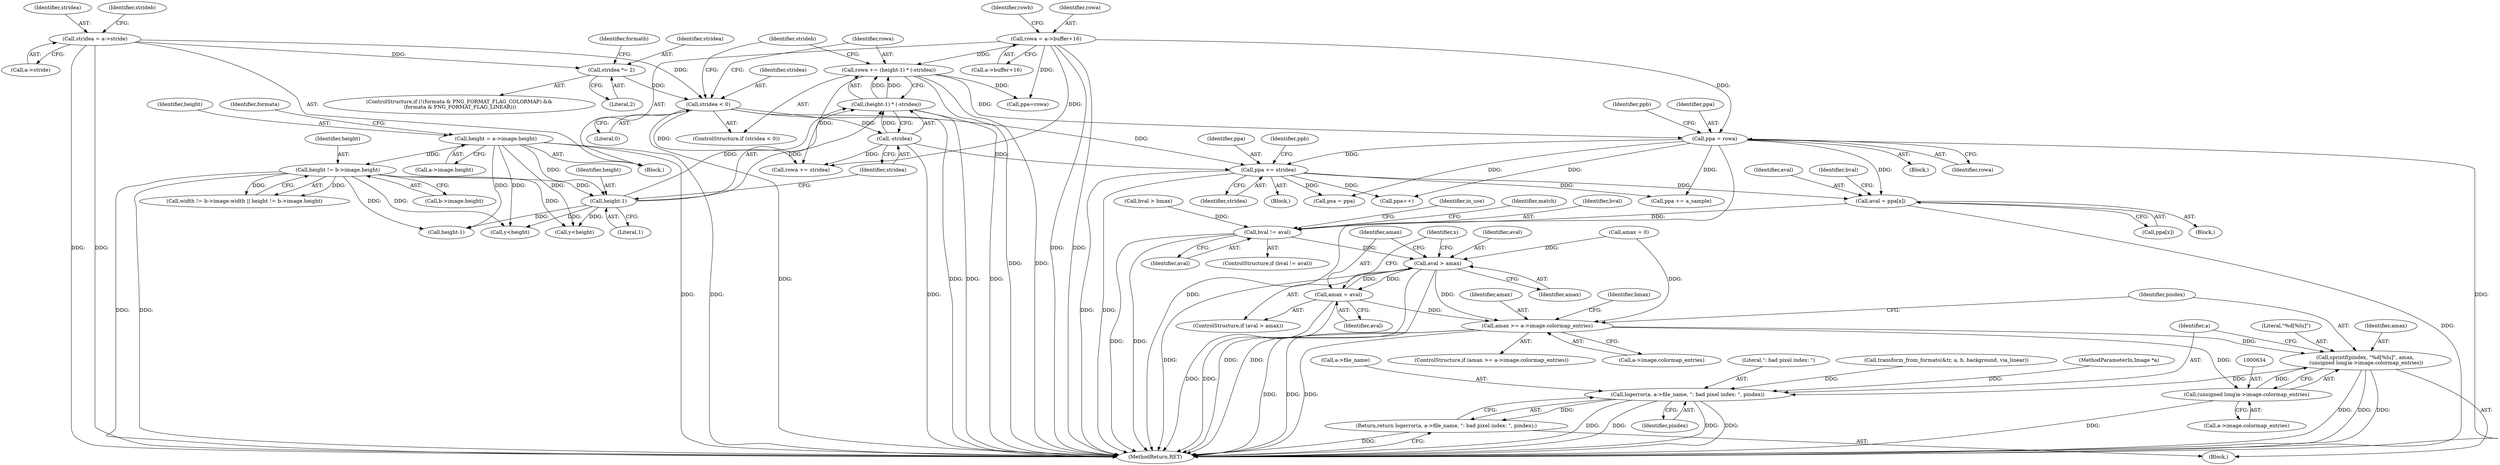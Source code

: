 digraph "0_Android_9d4853418ab2f754c2b63e091c29c5529b8b86ca_27@array" {
"1000374" [label="(Call,aval = ppa[x])"];
"1000349" [label="(Call,ppa += stridea)"];
"1000279" [label="(Call,stridea < 0)"];
"1000263" [label="(Call,stridea *= 2)"];
"1000146" [label="(Call,stridea = a->stride)"];
"1000288" [label="(Call,-stridea)"];
"1000326" [label="(Call,ppa = rowa)"];
"1000158" [label="(Call,rowa = a->buffer+16)"];
"1000282" [label="(Call,rowa += (height-1) * (-stridea))"];
"1000284" [label="(Call,(height-1) * (-stridea))"];
"1000285" [label="(Call,height-1)"];
"1000230" [label="(Call,height != b->image.height)"];
"1000182" [label="(Call,height = a->image.height)"];
"1000387" [label="(Call,bval != aval)"];
"1000399" [label="(Call,aval > amax)"];
"1000402" [label="(Call,amax = aval)"];
"1000620" [label="(Call,amax >= a->image.colormap_entries)"];
"1000629" [label="(Call,sprintf(pindex, \"%d[%lu]\", amax,\n (unsigned long)a->image.colormap_entries))"];
"1000641" [label="(Call,logerror(a, a->file_name, \": bad pixel index: \", pindex))"];
"1000640" [label="(Return,return logerror(a, a->file_name, \": bad pixel index: \", pindex);)"];
"1000633" [label="(Call,(unsigned long)a->image.colormap_entries)"];
"1000167" [label="(Identifier,rowb)"];
"1000183" [label="(Identifier,height)"];
"1000807" [label="(Call,y<height)"];
"1000159" [label="(Identifier,rowa)"];
"1000866" [label="(Call,ppa += a_sample)"];
"1000191" [label="(Identifier,formata)"];
"1000366" [label="(Block,)"];
"1000140" [label="(MethodParameterIn,Image *a)"];
"1000404" [label="(Identifier,aval)"];
"1000399" [label="(Call,aval > amax)"];
"1000230" [label="(Call,height != b->image.height)"];
"1000351" [label="(Identifier,stridea)"];
"1000330" [label="(Identifier,ppb)"];
"1000400" [label="(Identifier,aval)"];
"1000620" [label="(Call,amax >= a->image.colormap_entries)"];
"1000147" [label="(Identifier,stridea)"];
"1000630" [label="(Identifier,pindex)"];
"1000287" [label="(Literal,1)"];
"1000144" [label="(Block,)"];
"1000348" [label="(Block,)"];
"1000621" [label="(Identifier,amax)"];
"1000263" [label="(Call,stridea *= 2)"];
"1000647" [label="(Identifier,pindex)"];
"1000281" [label="(Literal,0)"];
"1000280" [label="(Identifier,stridea)"];
"1000288" [label="(Call,-stridea)"];
"1000395" [label="(Identifier,in_use)"];
"1000863" [label="(Call,psa = ppa)"];
"1000391" [label="(Identifier,match)"];
"1000182" [label="(Call,height = a->image.height)"];
"1000651" [label="(Identifier,bmax)"];
"1000285" [label="(Call,height-1)"];
"1000632" [label="(Identifier,amax)"];
"1000231" [label="(Identifier,height)"];
"1000814" [label="(Call,rowa += stridea)"];
"1000247" [label="(Call,transform_from_formats(&tr, a, b, background, via_linear))"];
"1000402" [label="(Call,amax = aval)"];
"1001128" [label="(MethodReturn,RET)"];
"1000265" [label="(Literal,2)"];
"1000830" [label="(Call,ppa=rowa)"];
"1000403" [label="(Identifier,amax)"];
"1000381" [label="(Identifier,bval)"];
"1000398" [label="(ControlStructure,if (aval > amax))"];
"1000292" [label="(Identifier,strideb)"];
"1000349" [label="(Call,ppa += stridea)"];
"1000314" [label="(Call,amax = 0)"];
"1000350" [label="(Identifier,ppa)"];
"1000148" [label="(Call,a->stride)"];
"1000232" [label="(Call,b->image.height)"];
"1000270" [label="(Identifier,formatb)"];
"1000353" [label="(Identifier,ppb)"];
"1000635" [label="(Call,a->image.colormap_entries)"];
"1000627" [label="(Block,)"];
"1000859" [label="(Call,ppa++)"];
"1000374" [label="(Call,aval = ppa[x])"];
"1000308" [label="(Block,)"];
"1000631" [label="(Literal,\"%d[%lu]\")"];
"1000376" [label="(Call,ppa[x])"];
"1000633" [label="(Call,(unsigned long)a->image.colormap_entries)"];
"1000327" [label="(Identifier,ppa)"];
"1000642" [label="(Identifier,a)"];
"1000365" [label="(Identifier,x)"];
"1000388" [label="(Identifier,bval)"];
"1000264" [label="(Identifier,stridea)"];
"1000297" [label="(Call,height-1)"];
"1000146" [label="(Call,stridea = a->stride)"];
"1000254" [label="(ControlStructure,if (!(formata & PNG_FORMAT_FLAG_COLORMAP) &&\n (formata & PNG_FORMAT_FLAG_LINEAR)))"];
"1000380" [label="(Call,bval > bmax)"];
"1000401" [label="(Identifier,amax)"];
"1000289" [label="(Identifier,stridea)"];
"1000389" [label="(Identifier,aval)"];
"1000284" [label="(Call,(height-1) * (-stridea))"];
"1000283" [label="(Identifier,rowa)"];
"1000619" [label="(ControlStructure,if (amax >= a->image.colormap_entries))"];
"1000375" [label="(Identifier,aval)"];
"1000641" [label="(Call,logerror(a, a->file_name, \": bad pixel index: \", pindex))"];
"1000153" [label="(Identifier,strideb)"];
"1000326" [label="(Call,ppa = rowa)"];
"1000160" [label="(Call,a->buffer+16)"];
"1000386" [label="(ControlStructure,if (bval != aval))"];
"1000279" [label="(Call,stridea < 0)"];
"1000640" [label="(Return,return logerror(a, a->file_name, \": bad pixel index: \", pindex);)"];
"1000222" [label="(Call,width != b->image.width || height != b->image.height)"];
"1000158" [label="(Call,rowa = a->buffer+16)"];
"1000278" [label="(ControlStructure,if (stridea < 0))"];
"1000328" [label="(Identifier,rowa)"];
"1000282" [label="(Call,rowa += (height-1) * (-stridea))"];
"1000341" [label="(Call,y<height)"];
"1000643" [label="(Call,a->file_name)"];
"1000646" [label="(Literal,\": bad pixel index: \")"];
"1000286" [label="(Identifier,height)"];
"1000387" [label="(Call,bval != aval)"];
"1000622" [label="(Call,a->image.colormap_entries)"];
"1000629" [label="(Call,sprintf(pindex, \"%d[%lu]\", amax,\n (unsigned long)a->image.colormap_entries))"];
"1000184" [label="(Call,a->image.height)"];
"1000374" -> "1000366"  [label="AST: "];
"1000374" -> "1000376"  [label="CFG: "];
"1000375" -> "1000374"  [label="AST: "];
"1000376" -> "1000374"  [label="AST: "];
"1000381" -> "1000374"  [label="CFG: "];
"1000374" -> "1001128"  [label="DDG: "];
"1000349" -> "1000374"  [label="DDG: "];
"1000326" -> "1000374"  [label="DDG: "];
"1000374" -> "1000387"  [label="DDG: "];
"1000349" -> "1000348"  [label="AST: "];
"1000349" -> "1000351"  [label="CFG: "];
"1000350" -> "1000349"  [label="AST: "];
"1000351" -> "1000349"  [label="AST: "];
"1000353" -> "1000349"  [label="CFG: "];
"1000349" -> "1001128"  [label="DDG: "];
"1000349" -> "1001128"  [label="DDG: "];
"1000279" -> "1000349"  [label="DDG: "];
"1000288" -> "1000349"  [label="DDG: "];
"1000326" -> "1000349"  [label="DDG: "];
"1000349" -> "1000859"  [label="DDG: "];
"1000349" -> "1000863"  [label="DDG: "];
"1000349" -> "1000866"  [label="DDG: "];
"1000279" -> "1000278"  [label="AST: "];
"1000279" -> "1000281"  [label="CFG: "];
"1000280" -> "1000279"  [label="AST: "];
"1000281" -> "1000279"  [label="AST: "];
"1000283" -> "1000279"  [label="CFG: "];
"1000292" -> "1000279"  [label="CFG: "];
"1000279" -> "1001128"  [label="DDG: "];
"1000279" -> "1001128"  [label="DDG: "];
"1000263" -> "1000279"  [label="DDG: "];
"1000146" -> "1000279"  [label="DDG: "];
"1000279" -> "1000288"  [label="DDG: "];
"1000279" -> "1000814"  [label="DDG: "];
"1000263" -> "1000254"  [label="AST: "];
"1000263" -> "1000265"  [label="CFG: "];
"1000264" -> "1000263"  [label="AST: "];
"1000265" -> "1000263"  [label="AST: "];
"1000270" -> "1000263"  [label="CFG: "];
"1000146" -> "1000263"  [label="DDG: "];
"1000146" -> "1000144"  [label="AST: "];
"1000146" -> "1000148"  [label="CFG: "];
"1000147" -> "1000146"  [label="AST: "];
"1000148" -> "1000146"  [label="AST: "];
"1000153" -> "1000146"  [label="CFG: "];
"1000146" -> "1001128"  [label="DDG: "];
"1000146" -> "1001128"  [label="DDG: "];
"1000288" -> "1000284"  [label="AST: "];
"1000288" -> "1000289"  [label="CFG: "];
"1000289" -> "1000288"  [label="AST: "];
"1000284" -> "1000288"  [label="CFG: "];
"1000288" -> "1001128"  [label="DDG: "];
"1000288" -> "1000284"  [label="DDG: "];
"1000288" -> "1000814"  [label="DDG: "];
"1000326" -> "1000308"  [label="AST: "];
"1000326" -> "1000328"  [label="CFG: "];
"1000327" -> "1000326"  [label="AST: "];
"1000328" -> "1000326"  [label="AST: "];
"1000330" -> "1000326"  [label="CFG: "];
"1000326" -> "1001128"  [label="DDG: "];
"1000326" -> "1001128"  [label="DDG: "];
"1000158" -> "1000326"  [label="DDG: "];
"1000282" -> "1000326"  [label="DDG: "];
"1000326" -> "1000859"  [label="DDG: "];
"1000326" -> "1000863"  [label="DDG: "];
"1000326" -> "1000866"  [label="DDG: "];
"1000158" -> "1000144"  [label="AST: "];
"1000158" -> "1000160"  [label="CFG: "];
"1000159" -> "1000158"  [label="AST: "];
"1000160" -> "1000158"  [label="AST: "];
"1000167" -> "1000158"  [label="CFG: "];
"1000158" -> "1001128"  [label="DDG: "];
"1000158" -> "1001128"  [label="DDG: "];
"1000158" -> "1000282"  [label="DDG: "];
"1000158" -> "1000814"  [label="DDG: "];
"1000158" -> "1000830"  [label="DDG: "];
"1000282" -> "1000278"  [label="AST: "];
"1000282" -> "1000284"  [label="CFG: "];
"1000283" -> "1000282"  [label="AST: "];
"1000284" -> "1000282"  [label="AST: "];
"1000292" -> "1000282"  [label="CFG: "];
"1000282" -> "1001128"  [label="DDG: "];
"1000282" -> "1001128"  [label="DDG: "];
"1000284" -> "1000282"  [label="DDG: "];
"1000284" -> "1000282"  [label="DDG: "];
"1000282" -> "1000814"  [label="DDG: "];
"1000282" -> "1000830"  [label="DDG: "];
"1000285" -> "1000284"  [label="AST: "];
"1000284" -> "1001128"  [label="DDG: "];
"1000284" -> "1001128"  [label="DDG: "];
"1000285" -> "1000284"  [label="DDG: "];
"1000285" -> "1000284"  [label="DDG: "];
"1000285" -> "1000287"  [label="CFG: "];
"1000286" -> "1000285"  [label="AST: "];
"1000287" -> "1000285"  [label="AST: "];
"1000289" -> "1000285"  [label="CFG: "];
"1000230" -> "1000285"  [label="DDG: "];
"1000182" -> "1000285"  [label="DDG: "];
"1000285" -> "1000297"  [label="DDG: "];
"1000285" -> "1000341"  [label="DDG: "];
"1000285" -> "1000807"  [label="DDG: "];
"1000230" -> "1000222"  [label="AST: "];
"1000230" -> "1000232"  [label="CFG: "];
"1000231" -> "1000230"  [label="AST: "];
"1000232" -> "1000230"  [label="AST: "];
"1000222" -> "1000230"  [label="CFG: "];
"1000230" -> "1001128"  [label="DDG: "];
"1000230" -> "1001128"  [label="DDG: "];
"1000230" -> "1000222"  [label="DDG: "];
"1000230" -> "1000222"  [label="DDG: "];
"1000182" -> "1000230"  [label="DDG: "];
"1000230" -> "1000297"  [label="DDG: "];
"1000230" -> "1000341"  [label="DDG: "];
"1000230" -> "1000807"  [label="DDG: "];
"1000182" -> "1000144"  [label="AST: "];
"1000182" -> "1000184"  [label="CFG: "];
"1000183" -> "1000182"  [label="AST: "];
"1000184" -> "1000182"  [label="AST: "];
"1000191" -> "1000182"  [label="CFG: "];
"1000182" -> "1001128"  [label="DDG: "];
"1000182" -> "1001128"  [label="DDG: "];
"1000182" -> "1000297"  [label="DDG: "];
"1000182" -> "1000341"  [label="DDG: "];
"1000182" -> "1000807"  [label="DDG: "];
"1000387" -> "1000386"  [label="AST: "];
"1000387" -> "1000389"  [label="CFG: "];
"1000388" -> "1000387"  [label="AST: "];
"1000389" -> "1000387"  [label="AST: "];
"1000391" -> "1000387"  [label="CFG: "];
"1000395" -> "1000387"  [label="CFG: "];
"1000387" -> "1001128"  [label="DDG: "];
"1000387" -> "1001128"  [label="DDG: "];
"1000380" -> "1000387"  [label="DDG: "];
"1000387" -> "1000399"  [label="DDG: "];
"1000399" -> "1000398"  [label="AST: "];
"1000399" -> "1000401"  [label="CFG: "];
"1000400" -> "1000399"  [label="AST: "];
"1000401" -> "1000399"  [label="AST: "];
"1000403" -> "1000399"  [label="CFG: "];
"1000365" -> "1000399"  [label="CFG: "];
"1000399" -> "1001128"  [label="DDG: "];
"1000399" -> "1001128"  [label="DDG: "];
"1000399" -> "1001128"  [label="DDG: "];
"1000314" -> "1000399"  [label="DDG: "];
"1000402" -> "1000399"  [label="DDG: "];
"1000399" -> "1000402"  [label="DDG: "];
"1000399" -> "1000620"  [label="DDG: "];
"1000402" -> "1000398"  [label="AST: "];
"1000402" -> "1000404"  [label="CFG: "];
"1000403" -> "1000402"  [label="AST: "];
"1000404" -> "1000402"  [label="AST: "];
"1000365" -> "1000402"  [label="CFG: "];
"1000402" -> "1001128"  [label="DDG: "];
"1000402" -> "1001128"  [label="DDG: "];
"1000402" -> "1000620"  [label="DDG: "];
"1000620" -> "1000619"  [label="AST: "];
"1000620" -> "1000622"  [label="CFG: "];
"1000621" -> "1000620"  [label="AST: "];
"1000622" -> "1000620"  [label="AST: "];
"1000630" -> "1000620"  [label="CFG: "];
"1000651" -> "1000620"  [label="CFG: "];
"1000620" -> "1001128"  [label="DDG: "];
"1000620" -> "1001128"  [label="DDG: "];
"1000620" -> "1001128"  [label="DDG: "];
"1000314" -> "1000620"  [label="DDG: "];
"1000620" -> "1000629"  [label="DDG: "];
"1000620" -> "1000633"  [label="DDG: "];
"1000629" -> "1000627"  [label="AST: "];
"1000629" -> "1000633"  [label="CFG: "];
"1000630" -> "1000629"  [label="AST: "];
"1000631" -> "1000629"  [label="AST: "];
"1000632" -> "1000629"  [label="AST: "];
"1000633" -> "1000629"  [label="AST: "];
"1000642" -> "1000629"  [label="CFG: "];
"1000629" -> "1001128"  [label="DDG: "];
"1000629" -> "1001128"  [label="DDG: "];
"1000629" -> "1001128"  [label="DDG: "];
"1000633" -> "1000629"  [label="DDG: "];
"1000629" -> "1000641"  [label="DDG: "];
"1000641" -> "1000640"  [label="AST: "];
"1000641" -> "1000647"  [label="CFG: "];
"1000642" -> "1000641"  [label="AST: "];
"1000643" -> "1000641"  [label="AST: "];
"1000646" -> "1000641"  [label="AST: "];
"1000647" -> "1000641"  [label="AST: "];
"1000640" -> "1000641"  [label="CFG: "];
"1000641" -> "1001128"  [label="DDG: "];
"1000641" -> "1001128"  [label="DDG: "];
"1000641" -> "1001128"  [label="DDG: "];
"1000641" -> "1001128"  [label="DDG: "];
"1000641" -> "1000640"  [label="DDG: "];
"1000247" -> "1000641"  [label="DDG: "];
"1000140" -> "1000641"  [label="DDG: "];
"1000640" -> "1000627"  [label="AST: "];
"1001128" -> "1000640"  [label="CFG: "];
"1000640" -> "1001128"  [label="DDG: "];
"1000633" -> "1000635"  [label="CFG: "];
"1000634" -> "1000633"  [label="AST: "];
"1000635" -> "1000633"  [label="AST: "];
"1000633" -> "1001128"  [label="DDG: "];
}
